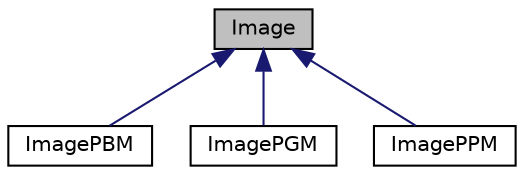 digraph "Image"
{
 // LATEX_PDF_SIZE
  edge [fontname="Helvetica",fontsize="10",labelfontname="Helvetica",labelfontsize="10"];
  node [fontname="Helvetica",fontsize="10",shape=record];
  Node1 [label="Image",height=0.2,width=0.4,color="black", fillcolor="grey75", style="filled", fontcolor="black",tooltip=" "];
  Node1 -> Node2 [dir="back",color="midnightblue",fontsize="10",style="solid",fontname="Helvetica"];
  Node2 [label="ImagePBM",height=0.2,width=0.4,color="black", fillcolor="white", style="filled",URL="$class_image_p_b_m.html",tooltip=" "];
  Node1 -> Node3 [dir="back",color="midnightblue",fontsize="10",style="solid",fontname="Helvetica"];
  Node3 [label="ImagePGM",height=0.2,width=0.4,color="black", fillcolor="white", style="filled",URL="$class_image_p_g_m.html",tooltip=" "];
  Node1 -> Node4 [dir="back",color="midnightblue",fontsize="10",style="solid",fontname="Helvetica"];
  Node4 [label="ImagePPM",height=0.2,width=0.4,color="black", fillcolor="white", style="filled",URL="$class_image_p_p_m.html",tooltip=" "];
}

